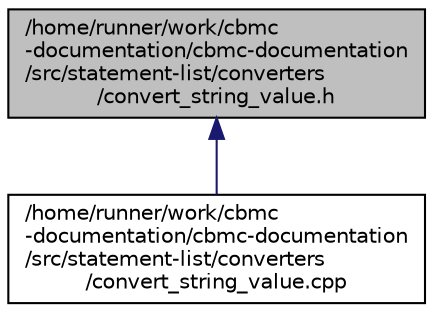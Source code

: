 digraph "/home/runner/work/cbmc-documentation/cbmc-documentation/src/statement-list/converters/convert_string_value.h"
{
 // LATEX_PDF_SIZE
  bgcolor="transparent";
  edge [fontname="Helvetica",fontsize="10",labelfontname="Helvetica",labelfontsize="10"];
  node [fontname="Helvetica",fontsize="10",shape=record];
  Node1 [label="/home/runner/work/cbmc\l-documentation/cbmc-documentation\l/src/statement-list/converters\l/convert_string_value.h",height=0.2,width=0.4,color="black", fillcolor="grey75", style="filled", fontcolor="black",tooltip=" "];
  Node1 -> Node2 [dir="back",color="midnightblue",fontsize="10",style="solid",fontname="Helvetica"];
  Node2 [label="/home/runner/work/cbmc\l-documentation/cbmc-documentation\l/src/statement-list/converters\l/convert_string_value.cpp",height=0.2,width=0.4,color="black",URL="$convert__string__value_8cpp.html",tooltip=" "];
}
